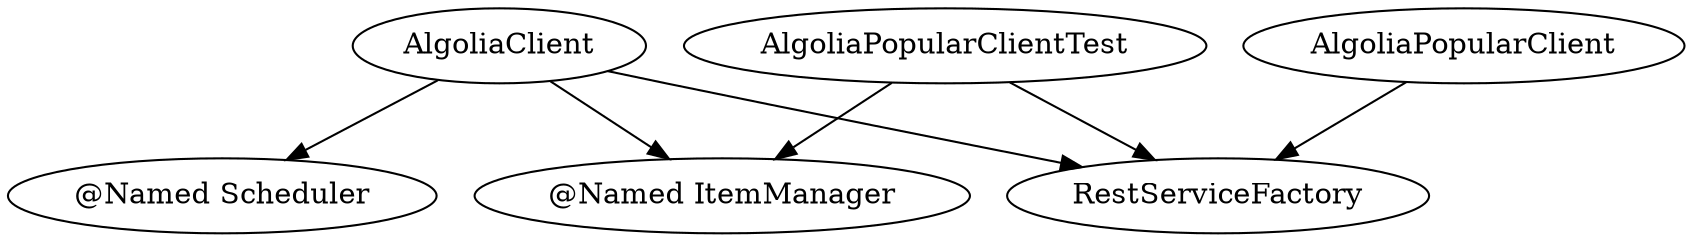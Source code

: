 digraph G1 {
  concentrate = true;
  n2 [label="@Named ItemManager"];
  AlgoliaClient -> n2;
  n3 [label="@Named Scheduler"];
  AlgoliaClient -> n3;
  AlgoliaClient -> RestServiceFactory;
  AlgoliaPopularClient -> RestServiceFactory;
  AlgoliaPopularClientTest -> n2;
  AlgoliaPopularClientTest -> RestServiceFactory;
}
